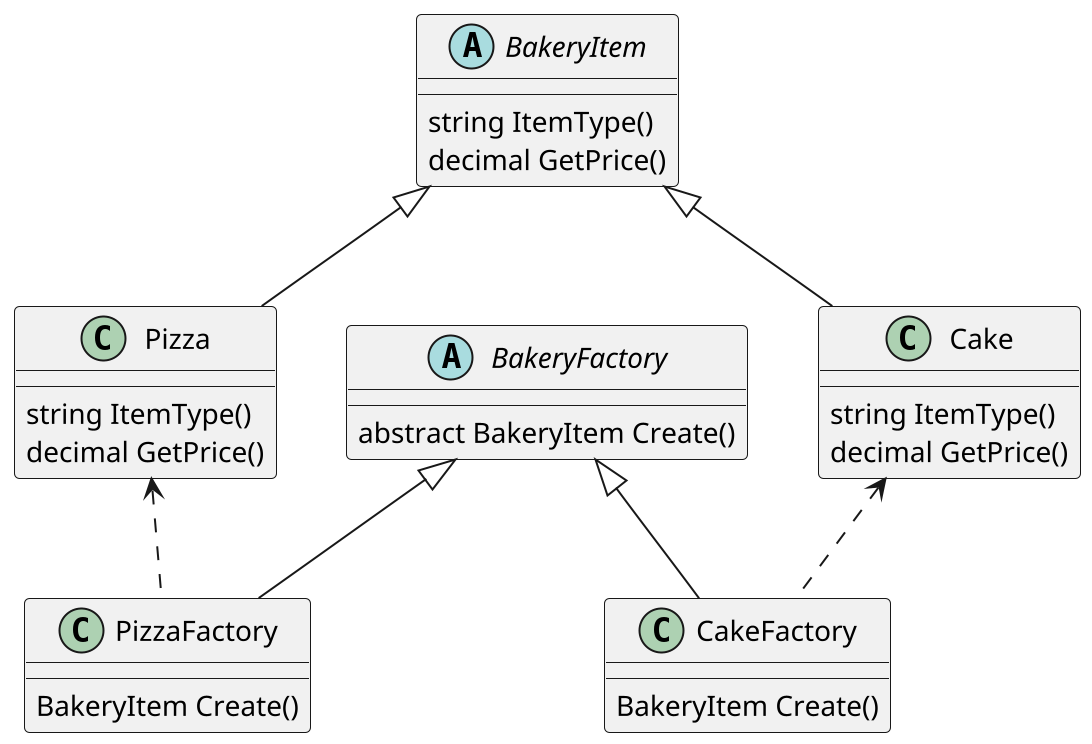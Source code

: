 @startuml
scale 2
abstract class BakeryItem {
    string ItemType()
    decimal GetPrice()
}

class Pizza {
    string ItemType()
    decimal GetPrice()
}

class Cake {
    string ItemType()
    decimal GetPrice()
}

abstract class BakeryFactory {
    abstract BakeryItem Create()
}

class PizzaFactory {
    BakeryItem Create()
}

class CakeFactory {
    BakeryItem Create()
}

' IAppBarBuilder *-- AppBar
BakeryFactory <|-- PizzaFactory
BakeryFactory <|-- CakeFactory
BakeryItem <|-- Pizza
BakeryItem <|-- Cake
Pizza <.. PizzaFactory
Cake <.. CakeFactory

@enduml